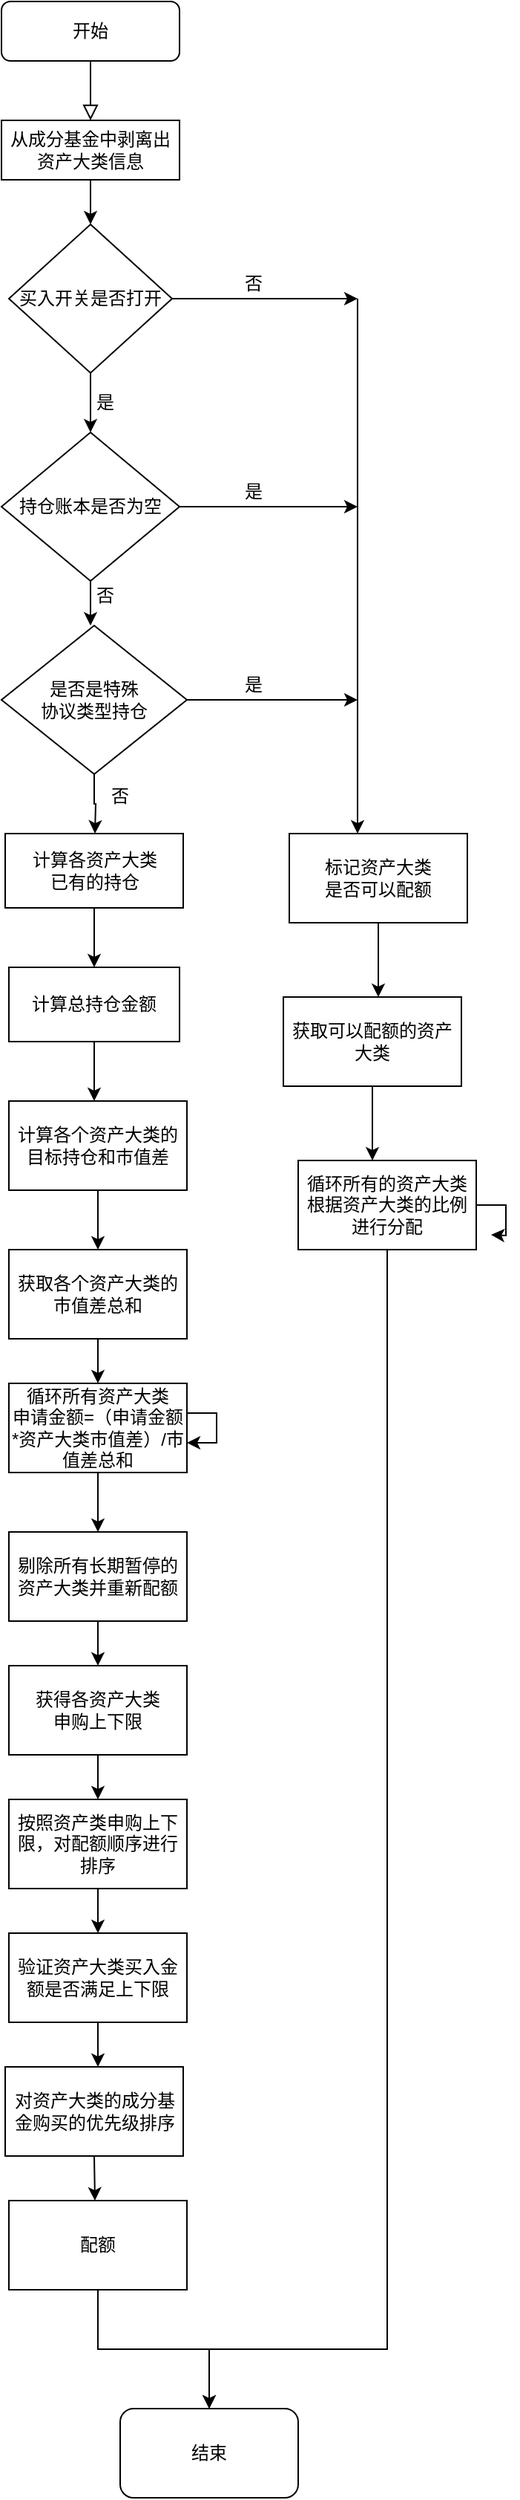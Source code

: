<mxfile version="14.2.9" type="github">
  <diagram id="C5RBs43oDa-KdzZeNtuy" name="Page-1">
    <mxGraphModel dx="1422" dy="763" grid="1" gridSize="10" guides="1" tooltips="1" connect="1" arrows="1" fold="1" page="1" pageScale="1" pageWidth="827" pageHeight="1169" math="0" shadow="0">
      <root>
        <mxCell id="WIyWlLk6GJQsqaUBKTNV-0" />
        <mxCell id="WIyWlLk6GJQsqaUBKTNV-1" parent="WIyWlLk6GJQsqaUBKTNV-0" />
        <mxCell id="WIyWlLk6GJQsqaUBKTNV-2" value="" style="rounded=0;html=1;jettySize=auto;orthogonalLoop=1;fontSize=11;endArrow=block;endFill=0;endSize=8;strokeWidth=1;shadow=0;labelBackgroundColor=none;edgeStyle=orthogonalEdgeStyle;" parent="WIyWlLk6GJQsqaUBKTNV-1" source="WIyWlLk6GJQsqaUBKTNV-3" edge="1">
          <mxGeometry relative="1" as="geometry">
            <mxPoint x="220" y="140" as="targetPoint" />
          </mxGeometry>
        </mxCell>
        <mxCell id="WIyWlLk6GJQsqaUBKTNV-3" value="开始" style="rounded=1;whiteSpace=wrap;html=1;fontSize=12;glass=0;strokeWidth=1;shadow=0;" parent="WIyWlLk6GJQsqaUBKTNV-1" vertex="1">
          <mxGeometry x="160" y="60" width="120" height="40" as="geometry" />
        </mxCell>
        <mxCell id="nzWNdacZB_GUiVWyVEk8-4" style="edgeStyle=orthogonalEdgeStyle;rounded=0;orthogonalLoop=1;jettySize=auto;html=1;entryX=0.5;entryY=0;entryDx=0;entryDy=0;" edge="1" parent="WIyWlLk6GJQsqaUBKTNV-1" source="nzWNdacZB_GUiVWyVEk8-0" target="nzWNdacZB_GUiVWyVEk8-1">
          <mxGeometry relative="1" as="geometry" />
        </mxCell>
        <mxCell id="nzWNdacZB_GUiVWyVEk8-0" value="从成分基金中剥离出资产大类信息" style="rounded=0;whiteSpace=wrap;html=1;" vertex="1" parent="WIyWlLk6GJQsqaUBKTNV-1">
          <mxGeometry x="160" y="140" width="120" height="40" as="geometry" />
        </mxCell>
        <mxCell id="nzWNdacZB_GUiVWyVEk8-5" style="edgeStyle=orthogonalEdgeStyle;rounded=0;orthogonalLoop=1;jettySize=auto;html=1;exitX=0.5;exitY=1;exitDx=0;exitDy=0;" edge="1" parent="WIyWlLk6GJQsqaUBKTNV-1" source="nzWNdacZB_GUiVWyVEk8-1">
          <mxGeometry relative="1" as="geometry">
            <mxPoint x="220" y="350" as="targetPoint" />
          </mxGeometry>
        </mxCell>
        <mxCell id="nzWNdacZB_GUiVWyVEk8-44" style="edgeStyle=orthogonalEdgeStyle;rounded=0;orthogonalLoop=1;jettySize=auto;html=1;" edge="1" parent="WIyWlLk6GJQsqaUBKTNV-1" source="nzWNdacZB_GUiVWyVEk8-1">
          <mxGeometry relative="1" as="geometry">
            <mxPoint x="400" y="260" as="targetPoint" />
          </mxGeometry>
        </mxCell>
        <mxCell id="nzWNdacZB_GUiVWyVEk8-1" value="买入开关是否打开" style="rhombus;whiteSpace=wrap;html=1;" vertex="1" parent="WIyWlLk6GJQsqaUBKTNV-1">
          <mxGeometry x="165" y="210" width="110" height="100" as="geometry" />
        </mxCell>
        <mxCell id="nzWNdacZB_GUiVWyVEk8-7" style="edgeStyle=orthogonalEdgeStyle;rounded=0;orthogonalLoop=1;jettySize=auto;html=1;exitX=0.5;exitY=1;exitDx=0;exitDy=0;" edge="1" parent="WIyWlLk6GJQsqaUBKTNV-1" source="nzWNdacZB_GUiVWyVEk8-6">
          <mxGeometry relative="1" as="geometry">
            <mxPoint x="220" y="480" as="targetPoint" />
          </mxGeometry>
        </mxCell>
        <mxCell id="nzWNdacZB_GUiVWyVEk8-43" style="edgeStyle=orthogonalEdgeStyle;rounded=0;orthogonalLoop=1;jettySize=auto;html=1;exitX=1;exitY=0.5;exitDx=0;exitDy=0;" edge="1" parent="WIyWlLk6GJQsqaUBKTNV-1" source="nzWNdacZB_GUiVWyVEk8-6">
          <mxGeometry relative="1" as="geometry">
            <mxPoint x="400" y="400" as="targetPoint" />
            <Array as="points">
              <mxPoint x="370" y="400" />
              <mxPoint x="370" y="400" />
            </Array>
          </mxGeometry>
        </mxCell>
        <mxCell id="nzWNdacZB_GUiVWyVEk8-6" value="持仓账本是否为空" style="rhombus;whiteSpace=wrap;html=1;" vertex="1" parent="WIyWlLk6GJQsqaUBKTNV-1">
          <mxGeometry x="160" y="350" width="120" height="100" as="geometry" />
        </mxCell>
        <mxCell id="nzWNdacZB_GUiVWyVEk8-10" style="edgeStyle=orthogonalEdgeStyle;rounded=0;orthogonalLoop=1;jettySize=auto;html=1;exitX=0.5;exitY=1;exitDx=0;exitDy=0;" edge="1" parent="WIyWlLk6GJQsqaUBKTNV-1" source="nzWNdacZB_GUiVWyVEk8-8">
          <mxGeometry relative="1" as="geometry">
            <mxPoint x="223" y="620" as="targetPoint" />
          </mxGeometry>
        </mxCell>
        <mxCell id="nzWNdacZB_GUiVWyVEk8-45" style="edgeStyle=orthogonalEdgeStyle;rounded=0;orthogonalLoop=1;jettySize=auto;html=1;exitX=1;exitY=0.5;exitDx=0;exitDy=0;" edge="1" parent="WIyWlLk6GJQsqaUBKTNV-1" source="nzWNdacZB_GUiVWyVEk8-8">
          <mxGeometry relative="1" as="geometry">
            <mxPoint x="400" y="530" as="targetPoint" />
          </mxGeometry>
        </mxCell>
        <mxCell id="nzWNdacZB_GUiVWyVEk8-8" value="&lt;div&gt;是否是特殊&lt;/div&gt;&lt;div&gt;协议类型持仓&lt;/div&gt;" style="rhombus;whiteSpace=wrap;html=1;" vertex="1" parent="WIyWlLk6GJQsqaUBKTNV-1">
          <mxGeometry x="160" y="480" width="125" height="100" as="geometry" />
        </mxCell>
        <mxCell id="nzWNdacZB_GUiVWyVEk8-12" style="edgeStyle=orthogonalEdgeStyle;rounded=0;orthogonalLoop=1;jettySize=auto;html=1;" edge="1" parent="WIyWlLk6GJQsqaUBKTNV-1" source="nzWNdacZB_GUiVWyVEk8-11">
          <mxGeometry relative="1" as="geometry">
            <mxPoint x="222.5" y="710" as="targetPoint" />
          </mxGeometry>
        </mxCell>
        <mxCell id="nzWNdacZB_GUiVWyVEk8-11" value="&lt;div&gt;计算各资产大类&lt;/div&gt;&lt;div&gt;已有的持仓&lt;/div&gt;" style="rounded=0;whiteSpace=wrap;html=1;" vertex="1" parent="WIyWlLk6GJQsqaUBKTNV-1">
          <mxGeometry x="162.5" y="620" width="120" height="50" as="geometry" />
        </mxCell>
        <mxCell id="nzWNdacZB_GUiVWyVEk8-17" style="edgeStyle=orthogonalEdgeStyle;rounded=0;orthogonalLoop=1;jettySize=auto;html=1;exitX=0.5;exitY=1;exitDx=0;exitDy=0;" edge="1" parent="WIyWlLk6GJQsqaUBKTNV-1" source="nzWNdacZB_GUiVWyVEk8-13">
          <mxGeometry relative="1" as="geometry">
            <mxPoint x="225" y="900" as="targetPoint" />
          </mxGeometry>
        </mxCell>
        <mxCell id="nzWNdacZB_GUiVWyVEk8-13" value="计算各个资产大类的目标持仓和市值差" style="rounded=0;whiteSpace=wrap;html=1;" vertex="1" parent="WIyWlLk6GJQsqaUBKTNV-1">
          <mxGeometry x="165" y="800" width="120" height="60" as="geometry" />
        </mxCell>
        <mxCell id="nzWNdacZB_GUiVWyVEk8-15" style="edgeStyle=orthogonalEdgeStyle;rounded=0;orthogonalLoop=1;jettySize=auto;html=1;" edge="1" parent="WIyWlLk6GJQsqaUBKTNV-1" source="nzWNdacZB_GUiVWyVEk8-14">
          <mxGeometry relative="1" as="geometry">
            <mxPoint x="222.5" y="800" as="targetPoint" />
          </mxGeometry>
        </mxCell>
        <mxCell id="nzWNdacZB_GUiVWyVEk8-14" value="计算总持仓金额" style="rounded=0;whiteSpace=wrap;html=1;" vertex="1" parent="WIyWlLk6GJQsqaUBKTNV-1">
          <mxGeometry x="165" y="710" width="115" height="50" as="geometry" />
        </mxCell>
        <mxCell id="nzWNdacZB_GUiVWyVEk8-23" style="edgeStyle=orthogonalEdgeStyle;rounded=0;orthogonalLoop=1;jettySize=auto;html=1;exitX=0.5;exitY=1;exitDx=0;exitDy=0;entryX=0.5;entryY=0;entryDx=0;entryDy=0;" edge="1" parent="WIyWlLk6GJQsqaUBKTNV-1" source="nzWNdacZB_GUiVWyVEk8-18" target="nzWNdacZB_GUiVWyVEk8-19">
          <mxGeometry relative="1" as="geometry" />
        </mxCell>
        <mxCell id="nzWNdacZB_GUiVWyVEk8-18" value="获取各个资产大类的市值差总和" style="rounded=0;whiteSpace=wrap;html=1;" vertex="1" parent="WIyWlLk6GJQsqaUBKTNV-1">
          <mxGeometry x="165" y="900" width="120" height="60" as="geometry" />
        </mxCell>
        <mxCell id="nzWNdacZB_GUiVWyVEk8-24" style="edgeStyle=orthogonalEdgeStyle;rounded=0;orthogonalLoop=1;jettySize=auto;html=1;exitX=0.5;exitY=1;exitDx=0;exitDy=0;" edge="1" parent="WIyWlLk6GJQsqaUBKTNV-1" source="nzWNdacZB_GUiVWyVEk8-19">
          <mxGeometry relative="1" as="geometry">
            <mxPoint x="225" y="1090" as="targetPoint" />
          </mxGeometry>
        </mxCell>
        <mxCell id="nzWNdacZB_GUiVWyVEk8-19" value="&lt;div&gt;循环所有资产大类&lt;/div&gt;&lt;div&gt;申请金额=（申请金额*资产大类市值差）/市值差总和&lt;br&gt;&lt;/div&gt;" style="rounded=0;whiteSpace=wrap;html=1;" vertex="1" parent="WIyWlLk6GJQsqaUBKTNV-1">
          <mxGeometry x="165" y="990" width="120" height="60" as="geometry" />
        </mxCell>
        <mxCell id="nzWNdacZB_GUiVWyVEk8-21" style="edgeStyle=orthogonalEdgeStyle;rounded=0;orthogonalLoop=1;jettySize=auto;html=1;" edge="1" parent="WIyWlLk6GJQsqaUBKTNV-1" source="nzWNdacZB_GUiVWyVEk8-19" target="nzWNdacZB_GUiVWyVEk8-19">
          <mxGeometry relative="1" as="geometry" />
        </mxCell>
        <mxCell id="nzWNdacZB_GUiVWyVEk8-27" style="edgeStyle=orthogonalEdgeStyle;rounded=0;orthogonalLoop=1;jettySize=auto;html=1;entryX=0.5;entryY=0;entryDx=0;entryDy=0;" edge="1" parent="WIyWlLk6GJQsqaUBKTNV-1" source="nzWNdacZB_GUiVWyVEk8-25" target="nzWNdacZB_GUiVWyVEk8-26">
          <mxGeometry relative="1" as="geometry" />
        </mxCell>
        <mxCell id="nzWNdacZB_GUiVWyVEk8-25" value="剔除所有长期暂停的资产大类并重新配额" style="rounded=0;whiteSpace=wrap;html=1;" vertex="1" parent="WIyWlLk6GJQsqaUBKTNV-1">
          <mxGeometry x="165" y="1090" width="120" height="60" as="geometry" />
        </mxCell>
        <mxCell id="nzWNdacZB_GUiVWyVEk8-28" style="edgeStyle=orthogonalEdgeStyle;rounded=0;orthogonalLoop=1;jettySize=auto;html=1;exitX=0.5;exitY=1;exitDx=0;exitDy=0;" edge="1" parent="WIyWlLk6GJQsqaUBKTNV-1" source="nzWNdacZB_GUiVWyVEk8-26">
          <mxGeometry relative="1" as="geometry">
            <mxPoint x="225" y="1270" as="targetPoint" />
          </mxGeometry>
        </mxCell>
        <mxCell id="nzWNdacZB_GUiVWyVEk8-26" value="&lt;div&gt;获得各资产大类&lt;/div&gt;&lt;div&gt;申购上下限&lt;/div&gt;" style="rounded=0;whiteSpace=wrap;html=1;" vertex="1" parent="WIyWlLk6GJQsqaUBKTNV-1">
          <mxGeometry x="165" y="1180" width="120" height="60" as="geometry" />
        </mxCell>
        <mxCell id="nzWNdacZB_GUiVWyVEk8-31" style="edgeStyle=orthogonalEdgeStyle;rounded=0;orthogonalLoop=1;jettySize=auto;html=1;" edge="1" parent="WIyWlLk6GJQsqaUBKTNV-1" source="nzWNdacZB_GUiVWyVEk8-29">
          <mxGeometry relative="1" as="geometry">
            <mxPoint x="225" y="1360" as="targetPoint" />
          </mxGeometry>
        </mxCell>
        <mxCell id="nzWNdacZB_GUiVWyVEk8-29" value="按照资产类申购上下限，对配额顺序进行排序" style="rounded=0;whiteSpace=wrap;html=1;" vertex="1" parent="WIyWlLk6GJQsqaUBKTNV-1">
          <mxGeometry x="165" y="1270" width="120" height="60" as="geometry" />
        </mxCell>
        <mxCell id="nzWNdacZB_GUiVWyVEk8-33" style="edgeStyle=orthogonalEdgeStyle;rounded=0;orthogonalLoop=1;jettySize=auto;html=1;" edge="1" parent="WIyWlLk6GJQsqaUBKTNV-1" source="nzWNdacZB_GUiVWyVEk8-32">
          <mxGeometry relative="1" as="geometry">
            <mxPoint x="225" y="1450" as="targetPoint" />
          </mxGeometry>
        </mxCell>
        <mxCell id="nzWNdacZB_GUiVWyVEk8-32" value="验证资产大类买入金额是否满足上下限" style="rounded=0;whiteSpace=wrap;html=1;" vertex="1" parent="WIyWlLk6GJQsqaUBKTNV-1">
          <mxGeometry x="165" y="1360" width="120" height="60" as="geometry" />
        </mxCell>
        <mxCell id="nzWNdacZB_GUiVWyVEk8-35" style="edgeStyle=orthogonalEdgeStyle;rounded=0;orthogonalLoop=1;jettySize=auto;html=1;exitX=0.5;exitY=1;exitDx=0;exitDy=0;" edge="1" parent="WIyWlLk6GJQsqaUBKTNV-1" source="nzWNdacZB_GUiVWyVEk8-34">
          <mxGeometry relative="1" as="geometry">
            <mxPoint x="223" y="1540" as="targetPoint" />
          </mxGeometry>
        </mxCell>
        <mxCell id="nzWNdacZB_GUiVWyVEk8-34" value="对资产大类的成分基金购买的优先级排序" style="rounded=0;whiteSpace=wrap;html=1;" vertex="1" parent="WIyWlLk6GJQsqaUBKTNV-1">
          <mxGeometry x="162.5" y="1450" width="120" height="60" as="geometry" />
        </mxCell>
        <mxCell id="nzWNdacZB_GUiVWyVEk8-61" style="edgeStyle=orthogonalEdgeStyle;rounded=0;orthogonalLoop=1;jettySize=auto;html=1;exitX=0.5;exitY=1;exitDx=0;exitDy=0;" edge="1" parent="WIyWlLk6GJQsqaUBKTNV-1" source="nzWNdacZB_GUiVWyVEk8-36" target="nzWNdacZB_GUiVWyVEk8-60">
          <mxGeometry relative="1" as="geometry" />
        </mxCell>
        <mxCell id="nzWNdacZB_GUiVWyVEk8-36" value="配额" style="rounded=0;whiteSpace=wrap;html=1;" vertex="1" parent="WIyWlLk6GJQsqaUBKTNV-1">
          <mxGeometry x="165" y="1540" width="120" height="60" as="geometry" />
        </mxCell>
        <mxCell id="nzWNdacZB_GUiVWyVEk8-39" value="是" style="text;html=1;strokeColor=none;fillColor=none;align=center;verticalAlign=middle;whiteSpace=wrap;rounded=0;" vertex="1" parent="WIyWlLk6GJQsqaUBKTNV-1">
          <mxGeometry x="210" y="320" width="40" height="20" as="geometry" />
        </mxCell>
        <mxCell id="nzWNdacZB_GUiVWyVEk8-40" value="否" style="text;html=1;strokeColor=none;fillColor=none;align=center;verticalAlign=middle;whiteSpace=wrap;rounded=0;" vertex="1" parent="WIyWlLk6GJQsqaUBKTNV-1">
          <mxGeometry x="210" y="450" width="40" height="20" as="geometry" />
        </mxCell>
        <mxCell id="nzWNdacZB_GUiVWyVEk8-42" value="是" style="text;html=1;strokeColor=none;fillColor=none;align=center;verticalAlign=middle;whiteSpace=wrap;rounded=0;" vertex="1" parent="WIyWlLk6GJQsqaUBKTNV-1">
          <mxGeometry x="310" y="510" width="40" height="20" as="geometry" />
        </mxCell>
        <mxCell id="nzWNdacZB_GUiVWyVEk8-46" value="否" style="text;html=1;strokeColor=none;fillColor=none;align=center;verticalAlign=middle;whiteSpace=wrap;rounded=0;" vertex="1" parent="WIyWlLk6GJQsqaUBKTNV-1">
          <mxGeometry x="220" y="585" width="40" height="20" as="geometry" />
        </mxCell>
        <mxCell id="nzWNdacZB_GUiVWyVEk8-49" value="否" style="text;html=1;strokeColor=none;fillColor=none;align=center;verticalAlign=middle;whiteSpace=wrap;rounded=0;" vertex="1" parent="WIyWlLk6GJQsqaUBKTNV-1">
          <mxGeometry x="310" y="240" width="40" height="20" as="geometry" />
        </mxCell>
        <mxCell id="nzWNdacZB_GUiVWyVEk8-50" value="是" style="text;html=1;strokeColor=none;fillColor=none;align=center;verticalAlign=middle;whiteSpace=wrap;rounded=0;" vertex="1" parent="WIyWlLk6GJQsqaUBKTNV-1">
          <mxGeometry x="310" y="380" width="40" height="20" as="geometry" />
        </mxCell>
        <mxCell id="nzWNdacZB_GUiVWyVEk8-52" value="" style="endArrow=classic;html=1;" edge="1" parent="WIyWlLk6GJQsqaUBKTNV-1">
          <mxGeometry width="50" height="50" relative="1" as="geometry">
            <mxPoint x="400" y="260" as="sourcePoint" />
            <mxPoint x="400" y="620" as="targetPoint" />
          </mxGeometry>
        </mxCell>
        <mxCell id="nzWNdacZB_GUiVWyVEk8-55" style="edgeStyle=orthogonalEdgeStyle;rounded=0;orthogonalLoop=1;jettySize=auto;html=1;" edge="1" parent="WIyWlLk6GJQsqaUBKTNV-1" source="nzWNdacZB_GUiVWyVEk8-54">
          <mxGeometry relative="1" as="geometry">
            <mxPoint x="414" y="730" as="targetPoint" />
          </mxGeometry>
        </mxCell>
        <mxCell id="nzWNdacZB_GUiVWyVEk8-54" value="&lt;div&gt;标记资产大类&lt;/div&gt;&lt;div&gt;是否可以配额&lt;/div&gt;" style="rounded=0;whiteSpace=wrap;html=1;" vertex="1" parent="WIyWlLk6GJQsqaUBKTNV-1">
          <mxGeometry x="354" y="620" width="120" height="60" as="geometry" />
        </mxCell>
        <mxCell id="nzWNdacZB_GUiVWyVEk8-57" style="edgeStyle=orthogonalEdgeStyle;rounded=0;orthogonalLoop=1;jettySize=auto;html=1;" edge="1" parent="WIyWlLk6GJQsqaUBKTNV-1" source="nzWNdacZB_GUiVWyVEk8-56">
          <mxGeometry relative="1" as="geometry">
            <mxPoint x="410" y="840" as="targetPoint" />
          </mxGeometry>
        </mxCell>
        <mxCell id="nzWNdacZB_GUiVWyVEk8-56" value="获取可以配额的资产大类" style="rounded=0;whiteSpace=wrap;html=1;" vertex="1" parent="WIyWlLk6GJQsqaUBKTNV-1">
          <mxGeometry x="350" y="730" width="120" height="60" as="geometry" />
        </mxCell>
        <mxCell id="nzWNdacZB_GUiVWyVEk8-59" style="edgeStyle=orthogonalEdgeStyle;rounded=0;orthogonalLoop=1;jettySize=auto;html=1;" edge="1" parent="WIyWlLk6GJQsqaUBKTNV-1" source="nzWNdacZB_GUiVWyVEk8-58">
          <mxGeometry relative="1" as="geometry">
            <mxPoint x="490" y="890" as="targetPoint" />
          </mxGeometry>
        </mxCell>
        <mxCell id="nzWNdacZB_GUiVWyVEk8-65" style="edgeStyle=orthogonalEdgeStyle;rounded=0;orthogonalLoop=1;jettySize=auto;html=1;entryX=0.5;entryY=0;entryDx=0;entryDy=0;" edge="1" parent="WIyWlLk6GJQsqaUBKTNV-1" source="nzWNdacZB_GUiVWyVEk8-58" target="nzWNdacZB_GUiVWyVEk8-60">
          <mxGeometry relative="1" as="geometry">
            <Array as="points">
              <mxPoint x="420" y="1640" />
              <mxPoint x="300" y="1640" />
            </Array>
          </mxGeometry>
        </mxCell>
        <mxCell id="nzWNdacZB_GUiVWyVEk8-58" value="循环所有的资产大类根据资产大类的比例进行分配" style="rounded=0;whiteSpace=wrap;html=1;" vertex="1" parent="WIyWlLk6GJQsqaUBKTNV-1">
          <mxGeometry x="360" y="840" width="120" height="60" as="geometry" />
        </mxCell>
        <mxCell id="nzWNdacZB_GUiVWyVEk8-60" value="结束" style="rounded=1;whiteSpace=wrap;html=1;" vertex="1" parent="WIyWlLk6GJQsqaUBKTNV-1">
          <mxGeometry x="240" y="1680" width="120" height="60" as="geometry" />
        </mxCell>
      </root>
    </mxGraphModel>
  </diagram>
</mxfile>
